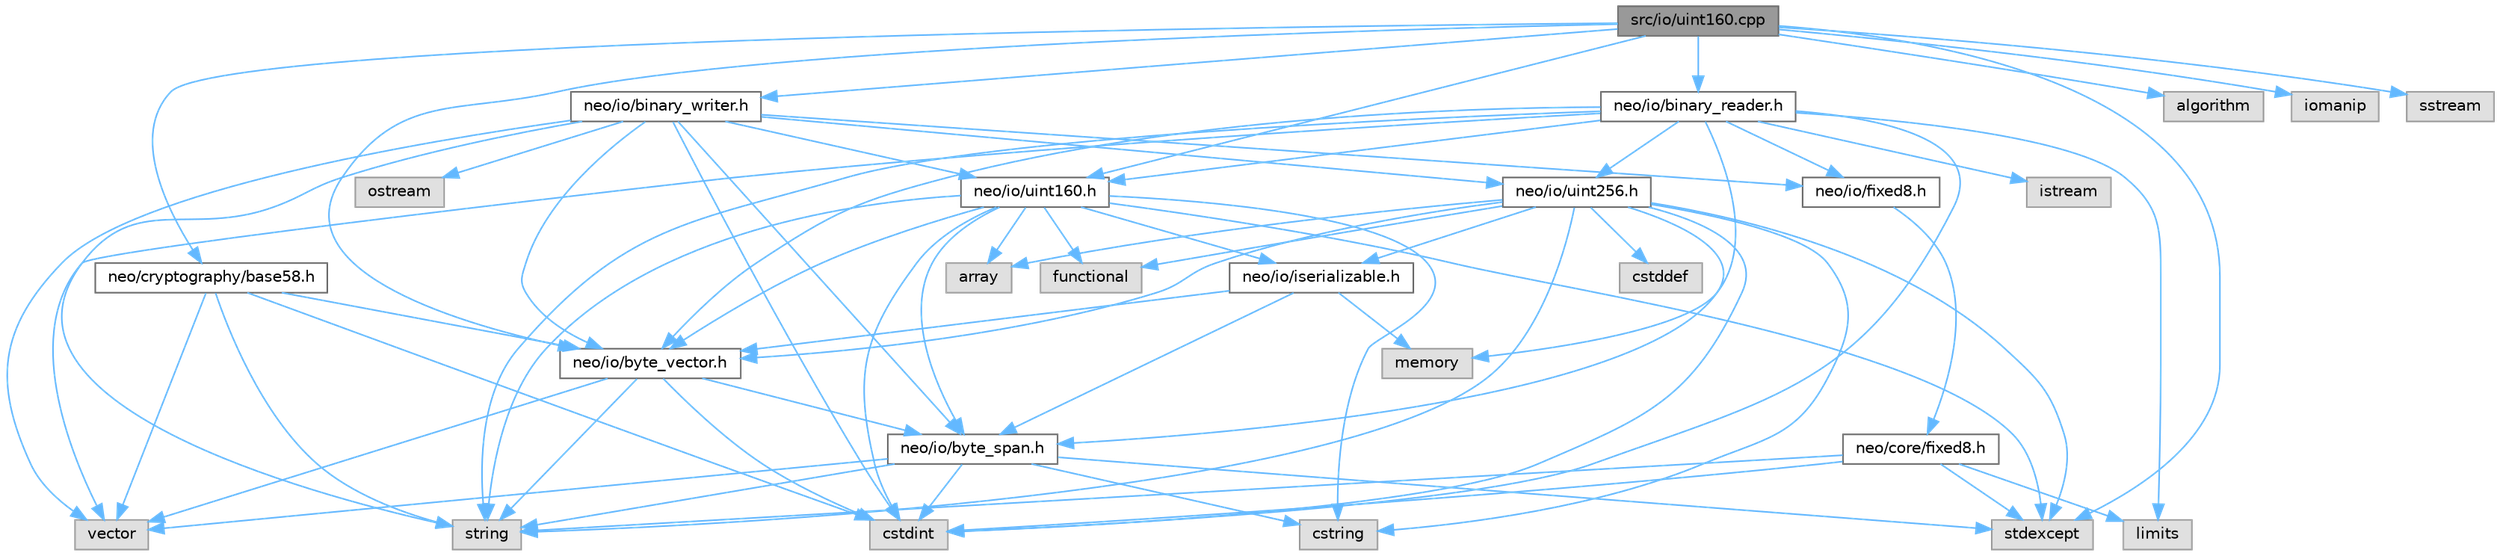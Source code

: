digraph "src/io/uint160.cpp"
{
 // LATEX_PDF_SIZE
  bgcolor="transparent";
  edge [fontname=Helvetica,fontsize=10,labelfontname=Helvetica,labelfontsize=10];
  node [fontname=Helvetica,fontsize=10,shape=box,height=0.2,width=0.4];
  Node1 [id="Node000001",label="src/io/uint160.cpp",height=0.2,width=0.4,color="gray40", fillcolor="grey60", style="filled", fontcolor="black",tooltip=" "];
  Node1 -> Node2 [id="edge69_Node000001_Node000002",color="steelblue1",style="solid",tooltip=" "];
  Node2 [id="Node000002",label="neo/cryptography/base58.h",height=0.2,width=0.4,color="grey40", fillcolor="white", style="filled",URL="$base58_8h.html",tooltip=" "];
  Node2 -> Node3 [id="edge70_Node000002_Node000003",color="steelblue1",style="solid",tooltip=" "];
  Node3 [id="Node000003",label="neo/io/byte_vector.h",height=0.2,width=0.4,color="grey40", fillcolor="white", style="filled",URL="$io_2byte__vector_8h.html",tooltip=" "];
  Node3 -> Node4 [id="edge71_Node000003_Node000004",color="steelblue1",style="solid",tooltip=" "];
  Node4 [id="Node000004",label="neo/io/byte_span.h",height=0.2,width=0.4,color="grey40", fillcolor="white", style="filled",URL="$io_2byte__span_8h.html",tooltip=" "];
  Node4 -> Node5 [id="edge72_Node000004_Node000005",color="steelblue1",style="solid",tooltip=" "];
  Node5 [id="Node000005",label="cstdint",height=0.2,width=0.4,color="grey60", fillcolor="#E0E0E0", style="filled",tooltip=" "];
  Node4 -> Node6 [id="edge73_Node000004_Node000006",color="steelblue1",style="solid",tooltip=" "];
  Node6 [id="Node000006",label="cstring",height=0.2,width=0.4,color="grey60", fillcolor="#E0E0E0", style="filled",tooltip=" "];
  Node4 -> Node7 [id="edge74_Node000004_Node000007",color="steelblue1",style="solid",tooltip=" "];
  Node7 [id="Node000007",label="stdexcept",height=0.2,width=0.4,color="grey60", fillcolor="#E0E0E0", style="filled",tooltip=" "];
  Node4 -> Node8 [id="edge75_Node000004_Node000008",color="steelblue1",style="solid",tooltip=" "];
  Node8 [id="Node000008",label="string",height=0.2,width=0.4,color="grey60", fillcolor="#E0E0E0", style="filled",tooltip=" "];
  Node4 -> Node9 [id="edge76_Node000004_Node000009",color="steelblue1",style="solid",tooltip=" "];
  Node9 [id="Node000009",label="vector",height=0.2,width=0.4,color="grey60", fillcolor="#E0E0E0", style="filled",tooltip=" "];
  Node3 -> Node5 [id="edge77_Node000003_Node000005",color="steelblue1",style="solid",tooltip=" "];
  Node3 -> Node8 [id="edge78_Node000003_Node000008",color="steelblue1",style="solid",tooltip=" "];
  Node3 -> Node9 [id="edge79_Node000003_Node000009",color="steelblue1",style="solid",tooltip=" "];
  Node2 -> Node5 [id="edge80_Node000002_Node000005",color="steelblue1",style="solid",tooltip=" "];
  Node2 -> Node8 [id="edge81_Node000002_Node000008",color="steelblue1",style="solid",tooltip=" "];
  Node2 -> Node9 [id="edge82_Node000002_Node000009",color="steelblue1",style="solid",tooltip=" "];
  Node1 -> Node10 [id="edge83_Node000001_Node000010",color="steelblue1",style="solid",tooltip=" "];
  Node10 [id="Node000010",label="neo/io/binary_reader.h",height=0.2,width=0.4,color="grey40", fillcolor="white", style="filled",URL="$binary__reader_8h.html",tooltip=" "];
  Node10 -> Node3 [id="edge84_Node000010_Node000003",color="steelblue1",style="solid",tooltip=" "];
  Node10 -> Node11 [id="edge85_Node000010_Node000011",color="steelblue1",style="solid",tooltip=" "];
  Node11 [id="Node000011",label="neo/io/fixed8.h",height=0.2,width=0.4,color="grey40", fillcolor="white", style="filled",URL="$io_2fixed8_8h.html",tooltip=" "];
  Node11 -> Node12 [id="edge86_Node000011_Node000012",color="steelblue1",style="solid",tooltip=" "];
  Node12 [id="Node000012",label="neo/core/fixed8.h",height=0.2,width=0.4,color="grey40", fillcolor="white", style="filled",URL="$core_2fixed8_8h.html",tooltip=" "];
  Node12 -> Node5 [id="edge87_Node000012_Node000005",color="steelblue1",style="solid",tooltip=" "];
  Node12 -> Node13 [id="edge88_Node000012_Node000013",color="steelblue1",style="solid",tooltip=" "];
  Node13 [id="Node000013",label="limits",height=0.2,width=0.4,color="grey60", fillcolor="#E0E0E0", style="filled",tooltip=" "];
  Node12 -> Node7 [id="edge89_Node000012_Node000007",color="steelblue1",style="solid",tooltip=" "];
  Node12 -> Node8 [id="edge90_Node000012_Node000008",color="steelblue1",style="solid",tooltip=" "];
  Node10 -> Node14 [id="edge91_Node000010_Node000014",color="steelblue1",style="solid",tooltip=" "];
  Node14 [id="Node000014",label="neo/io/uint160.h",height=0.2,width=0.4,color="grey40", fillcolor="white", style="filled",URL="$uint160_8h.html",tooltip=" "];
  Node14 -> Node4 [id="edge92_Node000014_Node000004",color="steelblue1",style="solid",tooltip=" "];
  Node14 -> Node3 [id="edge93_Node000014_Node000003",color="steelblue1",style="solid",tooltip=" "];
  Node14 -> Node15 [id="edge94_Node000014_Node000015",color="steelblue1",style="solid",tooltip=" "];
  Node15 [id="Node000015",label="neo/io/iserializable.h",height=0.2,width=0.4,color="grey40", fillcolor="white", style="filled",URL="$iserializable_8h.html",tooltip=" "];
  Node15 -> Node4 [id="edge95_Node000015_Node000004",color="steelblue1",style="solid",tooltip=" "];
  Node15 -> Node3 [id="edge96_Node000015_Node000003",color="steelblue1",style="solid",tooltip=" "];
  Node15 -> Node16 [id="edge97_Node000015_Node000016",color="steelblue1",style="solid",tooltip=" "];
  Node16 [id="Node000016",label="memory",height=0.2,width=0.4,color="grey60", fillcolor="#E0E0E0", style="filled",tooltip=" "];
  Node14 -> Node17 [id="edge98_Node000014_Node000017",color="steelblue1",style="solid",tooltip=" "];
  Node17 [id="Node000017",label="array",height=0.2,width=0.4,color="grey60", fillcolor="#E0E0E0", style="filled",tooltip=" "];
  Node14 -> Node5 [id="edge99_Node000014_Node000005",color="steelblue1",style="solid",tooltip=" "];
  Node14 -> Node6 [id="edge100_Node000014_Node000006",color="steelblue1",style="solid",tooltip=" "];
  Node14 -> Node18 [id="edge101_Node000014_Node000018",color="steelblue1",style="solid",tooltip=" "];
  Node18 [id="Node000018",label="functional",height=0.2,width=0.4,color="grey60", fillcolor="#E0E0E0", style="filled",tooltip=" "];
  Node14 -> Node7 [id="edge102_Node000014_Node000007",color="steelblue1",style="solid",tooltip=" "];
  Node14 -> Node8 [id="edge103_Node000014_Node000008",color="steelblue1",style="solid",tooltip=" "];
  Node10 -> Node19 [id="edge104_Node000010_Node000019",color="steelblue1",style="solid",tooltip=" "];
  Node19 [id="Node000019",label="neo/io/uint256.h",height=0.2,width=0.4,color="grey40", fillcolor="white", style="filled",URL="$uint256_8h.html",tooltip=" "];
  Node19 -> Node4 [id="edge105_Node000019_Node000004",color="steelblue1",style="solid",tooltip=" "];
  Node19 -> Node3 [id="edge106_Node000019_Node000003",color="steelblue1",style="solid",tooltip=" "];
  Node19 -> Node15 [id="edge107_Node000019_Node000015",color="steelblue1",style="solid",tooltip=" "];
  Node19 -> Node17 [id="edge108_Node000019_Node000017",color="steelblue1",style="solid",tooltip=" "];
  Node19 -> Node20 [id="edge109_Node000019_Node000020",color="steelblue1",style="solid",tooltip=" "];
  Node20 [id="Node000020",label="cstddef",height=0.2,width=0.4,color="grey60", fillcolor="#E0E0E0", style="filled",tooltip=" "];
  Node19 -> Node5 [id="edge110_Node000019_Node000005",color="steelblue1",style="solid",tooltip=" "];
  Node19 -> Node6 [id="edge111_Node000019_Node000006",color="steelblue1",style="solid",tooltip=" "];
  Node19 -> Node18 [id="edge112_Node000019_Node000018",color="steelblue1",style="solid",tooltip=" "];
  Node19 -> Node7 [id="edge113_Node000019_Node000007",color="steelblue1",style="solid",tooltip=" "];
  Node19 -> Node8 [id="edge114_Node000019_Node000008",color="steelblue1",style="solid",tooltip=" "];
  Node10 -> Node5 [id="edge115_Node000010_Node000005",color="steelblue1",style="solid",tooltip=" "];
  Node10 -> Node21 [id="edge116_Node000010_Node000021",color="steelblue1",style="solid",tooltip=" "];
  Node21 [id="Node000021",label="istream",height=0.2,width=0.4,color="grey60", fillcolor="#E0E0E0", style="filled",tooltip=" "];
  Node10 -> Node13 [id="edge117_Node000010_Node000013",color="steelblue1",style="solid",tooltip=" "];
  Node10 -> Node16 [id="edge118_Node000010_Node000016",color="steelblue1",style="solid",tooltip=" "];
  Node10 -> Node8 [id="edge119_Node000010_Node000008",color="steelblue1",style="solid",tooltip=" "];
  Node10 -> Node9 [id="edge120_Node000010_Node000009",color="steelblue1",style="solid",tooltip=" "];
  Node1 -> Node22 [id="edge121_Node000001_Node000022",color="steelblue1",style="solid",tooltip=" "];
  Node22 [id="Node000022",label="neo/io/binary_writer.h",height=0.2,width=0.4,color="grey40", fillcolor="white", style="filled",URL="$binary__writer_8h.html",tooltip=" "];
  Node22 -> Node4 [id="edge122_Node000022_Node000004",color="steelblue1",style="solid",tooltip=" "];
  Node22 -> Node3 [id="edge123_Node000022_Node000003",color="steelblue1",style="solid",tooltip=" "];
  Node22 -> Node11 [id="edge124_Node000022_Node000011",color="steelblue1",style="solid",tooltip=" "];
  Node22 -> Node14 [id="edge125_Node000022_Node000014",color="steelblue1",style="solid",tooltip=" "];
  Node22 -> Node19 [id="edge126_Node000022_Node000019",color="steelblue1",style="solid",tooltip=" "];
  Node22 -> Node5 [id="edge127_Node000022_Node000005",color="steelblue1",style="solid",tooltip=" "];
  Node22 -> Node23 [id="edge128_Node000022_Node000023",color="steelblue1",style="solid",tooltip=" "];
  Node23 [id="Node000023",label="ostream",height=0.2,width=0.4,color="grey60", fillcolor="#E0E0E0", style="filled",tooltip=" "];
  Node22 -> Node8 [id="edge129_Node000022_Node000008",color="steelblue1",style="solid",tooltip=" "];
  Node22 -> Node9 [id="edge130_Node000022_Node000009",color="steelblue1",style="solid",tooltip=" "];
  Node1 -> Node3 [id="edge131_Node000001_Node000003",color="steelblue1",style="solid",tooltip=" "];
  Node1 -> Node14 [id="edge132_Node000001_Node000014",color="steelblue1",style="solid",tooltip=" "];
  Node1 -> Node24 [id="edge133_Node000001_Node000024",color="steelblue1",style="solid",tooltip=" "];
  Node24 [id="Node000024",label="algorithm",height=0.2,width=0.4,color="grey60", fillcolor="#E0E0E0", style="filled",tooltip=" "];
  Node1 -> Node25 [id="edge134_Node000001_Node000025",color="steelblue1",style="solid",tooltip=" "];
  Node25 [id="Node000025",label="iomanip",height=0.2,width=0.4,color="grey60", fillcolor="#E0E0E0", style="filled",tooltip=" "];
  Node1 -> Node26 [id="edge135_Node000001_Node000026",color="steelblue1",style="solid",tooltip=" "];
  Node26 [id="Node000026",label="sstream",height=0.2,width=0.4,color="grey60", fillcolor="#E0E0E0", style="filled",tooltip=" "];
  Node1 -> Node7 [id="edge136_Node000001_Node000007",color="steelblue1",style="solid",tooltip=" "];
}
